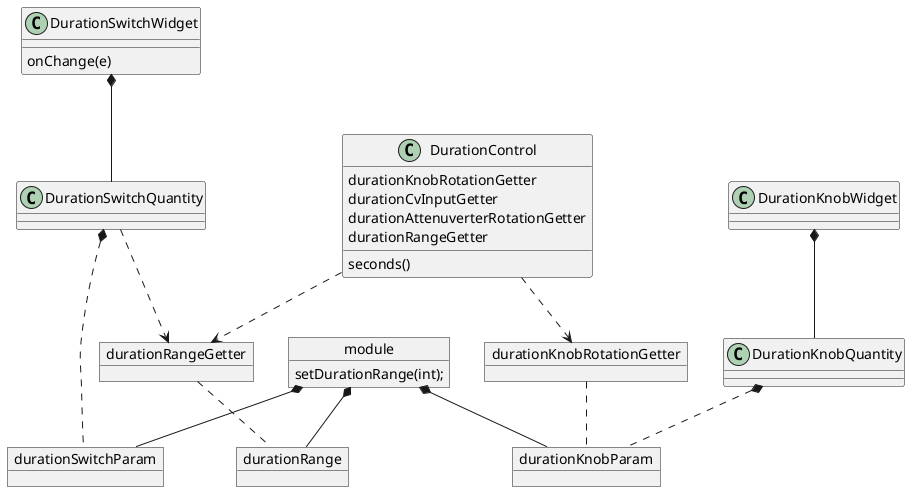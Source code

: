 @startuml

object durationRange
object durationSwitchParam
object durationKnobParam

object durationKnobRotationGetter
durationKnobRotationGetter .. durationKnobParam

object durationRangeGetter
durationRangeGetter .. durationRange

object module {
setDurationRange(int);
}

module *-- durationRange
module *-- durationSwitchParam
module *-- durationKnobParam

class DurationSwitchQuantity
DurationSwitchQuantity ..> durationRangeGetter
DurationSwitchQuantity *.. durationSwitchParam

class DurationSwitchWidget {
onChange(e)
}

DurationSwitchWidget *-- DurationSwitchQuantity

class DurationControl {
durationKnobRotationGetter
durationCvInputGetter
durationAttenuverterRotationGetter
durationRangeGetter
seconds()
}

DurationControl ..> durationKnobRotationGetter
DurationControl ..> durationRangeGetter

class DurationKnobQuantity
DurationKnobQuantity *.. durationKnobParam

class DurationKnobWidget
DurationKnobWidget *-- DurationKnobQuantity


@enduml

